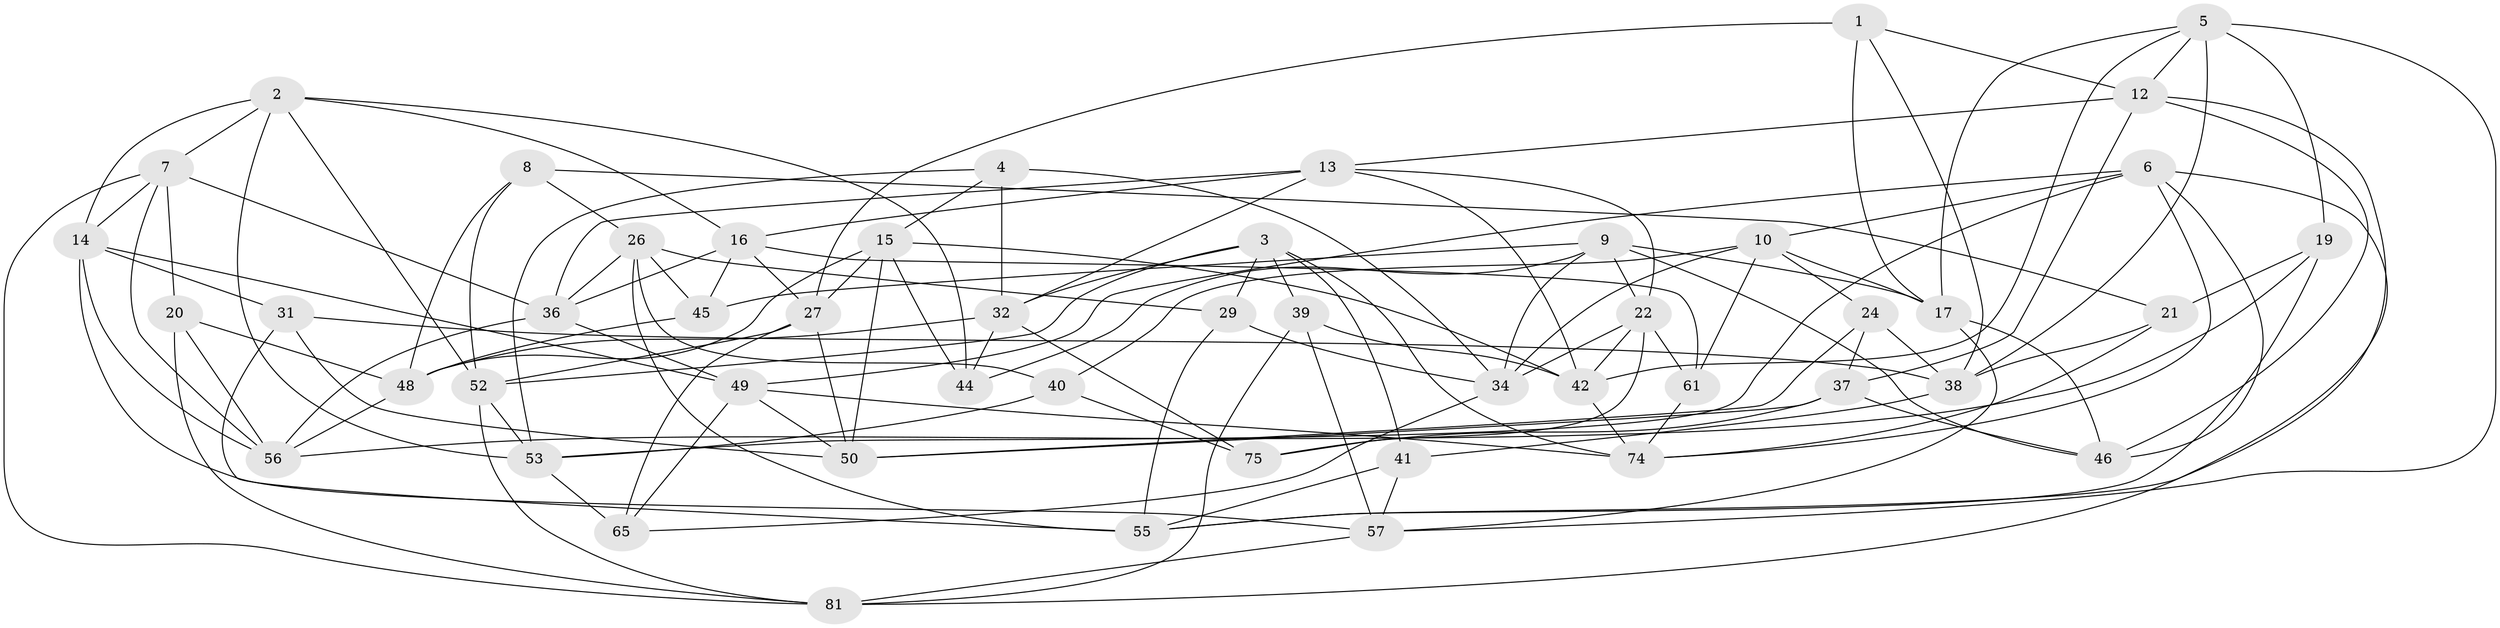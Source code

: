 // Generated by graph-tools (version 1.1) at 2025/24/03/03/25 07:24:31]
// undirected, 50 vertices, 132 edges
graph export_dot {
graph [start="1"]
  node [color=gray90,style=filled];
  1;
  2 [super="+11"];
  3 [super="+23"];
  4;
  5 [super="+35"];
  6 [super="+73"];
  7 [super="+43"];
  8;
  9 [super="+30"];
  10 [super="+71"];
  12 [super="+69"];
  13 [super="+28"];
  14 [super="+33"];
  15 [super="+63"];
  16 [super="+51"];
  17 [super="+18"];
  19;
  20;
  21;
  22 [super="+25"];
  24;
  26 [super="+58"];
  27 [super="+66"];
  29;
  31;
  32 [super="+72"];
  34 [super="+76"];
  36 [super="+47"];
  37 [super="+82"];
  38 [super="+59"];
  39;
  40;
  41;
  42 [super="+80"];
  44;
  45;
  46 [super="+64"];
  48 [super="+62"];
  49 [super="+54"];
  50 [super="+79"];
  52 [super="+70"];
  53 [super="+68"];
  55 [super="+77"];
  56 [super="+67"];
  57 [super="+60"];
  61;
  65;
  74 [super="+78"];
  75;
  81 [super="+83"];
  1 -- 17;
  1 -- 12;
  1 -- 27;
  1 -- 38;
  2 -- 44;
  2 -- 14;
  2 -- 7;
  2 -- 16;
  2 -- 52;
  2 -- 53;
  3 -- 32;
  3 -- 39;
  3 -- 41;
  3 -- 74;
  3 -- 29;
  3 -- 52;
  4 -- 15;
  4 -- 34;
  4 -- 32;
  4 -- 53;
  5 -- 57;
  5 -- 19;
  5 -- 42;
  5 -- 17;
  5 -- 38;
  5 -- 12;
  6 -- 49;
  6 -- 53;
  6 -- 10;
  6 -- 74;
  6 -- 46;
  6 -- 81;
  7 -- 20;
  7 -- 56;
  7 -- 81;
  7 -- 36;
  7 -- 14;
  8 -- 48;
  8 -- 21;
  8 -- 26;
  8 -- 52;
  9 -- 17;
  9 -- 45;
  9 -- 34;
  9 -- 44;
  9 -- 46;
  9 -- 22;
  10 -- 24;
  10 -- 40;
  10 -- 34;
  10 -- 61;
  10 -- 17;
  12 -- 55;
  12 -- 46;
  12 -- 37;
  12 -- 13;
  13 -- 22;
  13 -- 32;
  13 -- 42;
  13 -- 36;
  13 -- 16;
  14 -- 31;
  14 -- 57;
  14 -- 56;
  14 -- 49;
  15 -- 42;
  15 -- 44;
  15 -- 27;
  15 -- 48;
  15 -- 50;
  16 -- 45;
  16 -- 36;
  16 -- 61;
  16 -- 27;
  17 -- 57;
  17 -- 46;
  19 -- 55;
  19 -- 21;
  19 -- 56;
  20 -- 48;
  20 -- 56;
  20 -- 81;
  21 -- 38;
  21 -- 74;
  22 -- 34;
  22 -- 75;
  22 -- 42;
  22 -- 61;
  24 -- 37;
  24 -- 50;
  24 -- 38;
  26 -- 45;
  26 -- 40;
  26 -- 36;
  26 -- 29;
  26 -- 55;
  27 -- 52;
  27 -- 65;
  27 -- 50;
  29 -- 34;
  29 -- 55;
  31 -- 38;
  31 -- 55;
  31 -- 50;
  32 -- 75;
  32 -- 48;
  32 -- 44;
  34 -- 65;
  36 -- 56;
  36 -- 49;
  37 -- 75;
  37 -- 50;
  37 -- 46 [weight=2];
  38 -- 41;
  39 -- 81;
  39 -- 42;
  39 -- 57;
  40 -- 75;
  40 -- 53;
  41 -- 57;
  41 -- 55;
  42 -- 74;
  45 -- 48;
  48 -- 56;
  49 -- 65;
  49 -- 74;
  49 -- 50;
  52 -- 81;
  52 -- 53;
  53 -- 65;
  57 -- 81;
  61 -- 74;
}
